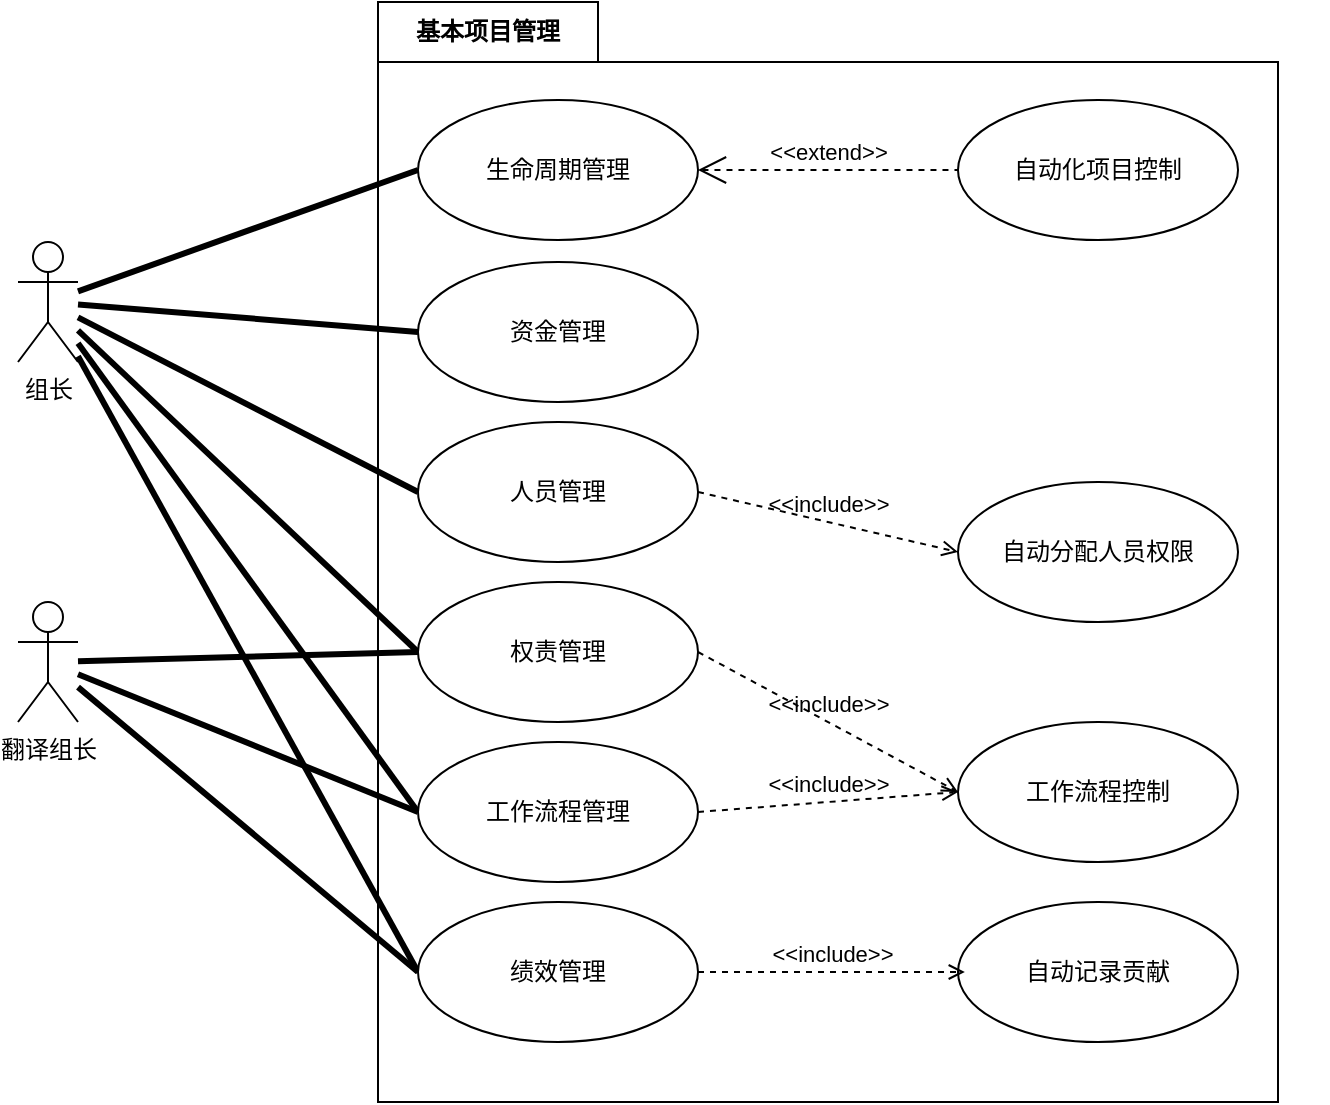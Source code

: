 <mxfile version="24.1.0" type="github">
  <diagram name="第 1 页" id="XMCmuNNpwi6yQyDi8KN_">
    <mxGraphModel dx="1840" dy="1106" grid="1" gridSize="10" guides="1" tooltips="1" connect="1" arrows="1" fold="1" page="1" pageScale="1" pageWidth="827" pageHeight="1169" math="0" shadow="0">
      <root>
        <mxCell id="0" />
        <mxCell id="1" parent="0" />
        <mxCell id="w03qMkmHj91M_tau26hN-1" value="组长" style="shape=umlActor;verticalLabelPosition=bottom;verticalAlign=top;html=1;" vertex="1" parent="1">
          <mxGeometry x="40" y="200" width="30" height="60" as="geometry" />
        </mxCell>
        <mxCell id="w03qMkmHj91M_tau26hN-21" value="基本项目管理" style="shape=folder;fontStyle=1;tabWidth=110;tabHeight=30;tabPosition=left;html=1;boundedLbl=1;labelInHeader=1;container=0;collapsible=0;whiteSpace=wrap;" vertex="1" parent="1">
          <mxGeometry x="220" y="80" width="450" height="550" as="geometry" />
        </mxCell>
        <mxCell id="w03qMkmHj91M_tau26hN-27" value="" style="endArrow=none;startArrow=none;endFill=0;startFill=0;endSize=8;html=1;verticalAlign=bottom;labelBackgroundColor=none;strokeWidth=3;rounded=0;entryX=0;entryY=0.5;entryDx=0;entryDy=0;" edge="1" parent="1" source="w03qMkmHj91M_tau26hN-1" target="w03qMkmHj91M_tau26hN-15">
          <mxGeometry width="160" relative="1" as="geometry">
            <mxPoint x="70" y="380" as="sourcePoint" />
            <mxPoint x="230" y="380" as="targetPoint" />
          </mxGeometry>
        </mxCell>
        <mxCell id="w03qMkmHj91M_tau26hN-28" value="" style="endArrow=none;startArrow=none;endFill=0;startFill=0;endSize=8;html=1;verticalAlign=bottom;labelBackgroundColor=none;strokeWidth=3;rounded=0;entryX=0;entryY=0.5;entryDx=0;entryDy=0;" edge="1" parent="1" source="w03qMkmHj91M_tau26hN-1" target="w03qMkmHj91M_tau26hN-16">
          <mxGeometry width="160" relative="1" as="geometry">
            <mxPoint x="620" y="686" as="sourcePoint" />
            <mxPoint x="690" y="640" as="targetPoint" />
          </mxGeometry>
        </mxCell>
        <mxCell id="w03qMkmHj91M_tau26hN-29" value="" style="endArrow=none;startArrow=none;endFill=0;startFill=0;endSize=8;html=1;verticalAlign=bottom;labelBackgroundColor=none;strokeWidth=3;rounded=0;entryX=0;entryY=0.5;entryDx=0;entryDy=0;" edge="1" parent="1" source="w03qMkmHj91M_tau26hN-1" target="w03qMkmHj91M_tau26hN-17">
          <mxGeometry width="160" relative="1" as="geometry">
            <mxPoint x="620" y="686" as="sourcePoint" />
            <mxPoint x="690" y="640" as="targetPoint" />
          </mxGeometry>
        </mxCell>
        <mxCell id="w03qMkmHj91M_tau26hN-32" value="" style="endArrow=none;startArrow=none;endFill=0;startFill=0;endSize=8;html=1;verticalAlign=bottom;labelBackgroundColor=none;strokeWidth=3;rounded=0;exitX=0;exitY=0.5;exitDx=0;exitDy=0;" edge="1" parent="1" source="w03qMkmHj91M_tau26hN-18" target="w03qMkmHj91M_tau26hN-1">
          <mxGeometry width="160" relative="1" as="geometry">
            <mxPoint x="20" y="666" as="sourcePoint" />
            <mxPoint x="90" y="620" as="targetPoint" />
          </mxGeometry>
        </mxCell>
        <mxCell id="w03qMkmHj91M_tau26hN-33" value="" style="endArrow=none;startArrow=none;endFill=0;startFill=0;endSize=8;html=1;verticalAlign=bottom;labelBackgroundColor=none;strokeWidth=3;rounded=0;exitX=0;exitY=0.5;exitDx=0;exitDy=0;" edge="1" parent="1" source="w03qMkmHj91M_tau26hN-19" target="w03qMkmHj91M_tau26hN-1">
          <mxGeometry width="160" relative="1" as="geometry">
            <mxPoint x="50" y="656" as="sourcePoint" />
            <mxPoint x="120" y="610" as="targetPoint" />
          </mxGeometry>
        </mxCell>
        <mxCell id="w03qMkmHj91M_tau26hN-34" value="" style="endArrow=none;startArrow=none;endFill=0;startFill=0;endSize=8;html=1;verticalAlign=bottom;labelBackgroundColor=none;strokeWidth=3;rounded=0;exitX=0;exitY=0.5;exitDx=0;exitDy=0;" edge="1" parent="1" source="w03qMkmHj91M_tau26hN-20" target="w03qMkmHj91M_tau26hN-1">
          <mxGeometry width="160" relative="1" as="geometry">
            <mxPoint x="20" y="736" as="sourcePoint" />
            <mxPoint x="90" y="690" as="targetPoint" />
          </mxGeometry>
        </mxCell>
        <mxCell id="w03qMkmHj91M_tau26hN-35" value="翻译组长" style="shape=umlActor;html=1;verticalLabelPosition=bottom;verticalAlign=top;align=center;" vertex="1" parent="1">
          <mxGeometry x="40" y="380" width="30" height="60" as="geometry" />
        </mxCell>
        <mxCell id="w03qMkmHj91M_tau26hN-38" value="" style="endArrow=none;startArrow=none;endFill=0;startFill=0;endSize=8;html=1;verticalAlign=bottom;labelBackgroundColor=none;strokeWidth=3;rounded=0;exitX=0;exitY=0.5;exitDx=0;exitDy=0;" edge="1" parent="1" source="w03qMkmHj91M_tau26hN-16" target="w03qMkmHj91M_tau26hN-35">
          <mxGeometry width="160" relative="1" as="geometry">
            <mxPoint x="110" y="660" as="sourcePoint" />
            <mxPoint x="200" y="580" as="targetPoint" />
          </mxGeometry>
        </mxCell>
        <mxCell id="w03qMkmHj91M_tau26hN-39" value="" style="endArrow=none;startArrow=none;endFill=0;startFill=0;endSize=8;html=1;verticalAlign=bottom;labelBackgroundColor=none;strokeWidth=3;rounded=0;exitX=0;exitY=0.5;exitDx=0;exitDy=0;" edge="1" parent="1" source="w03qMkmHj91M_tau26hN-18" target="w03qMkmHj91M_tau26hN-35">
          <mxGeometry width="160" relative="1" as="geometry">
            <mxPoint x="10" y="586" as="sourcePoint" />
            <mxPoint x="80" y="540" as="targetPoint" />
          </mxGeometry>
        </mxCell>
        <mxCell id="w03qMkmHj91M_tau26hN-40" value="" style="endArrow=none;startArrow=none;endFill=0;startFill=0;endSize=8;html=1;verticalAlign=bottom;labelBackgroundColor=none;strokeWidth=3;rounded=0;exitX=0;exitY=0.5;exitDx=0;exitDy=0;" edge="1" parent="1" source="w03qMkmHj91M_tau26hN-19" target="w03qMkmHj91M_tau26hN-35">
          <mxGeometry width="160" relative="1" as="geometry">
            <mxPoint x="50" y="586" as="sourcePoint" />
            <mxPoint x="120" y="540" as="targetPoint" />
          </mxGeometry>
        </mxCell>
        <mxCell id="w03qMkmHj91M_tau26hN-22" value="" style="html=1;strokeColor=none;resizeWidth=1;resizeHeight=1;fillColor=none;part=1;connectable=0;allowArrows=0;deletable=0;whiteSpace=wrap;" vertex="1" parent="1">
          <mxGeometry x="195" y="110" width="500" height="441" as="geometry">
            <mxPoint y="30" as="offset" />
          </mxGeometry>
        </mxCell>
        <mxCell id="w03qMkmHj91M_tau26hN-15" value="生命周期管理" style="ellipse;whiteSpace=wrap;html=1;" vertex="1" parent="1">
          <mxGeometry x="240" y="129" width="140" height="70" as="geometry" />
        </mxCell>
        <mxCell id="w03qMkmHj91M_tau26hN-16" value="工作流程管理" style="ellipse;whiteSpace=wrap;html=1;" vertex="1" parent="1">
          <mxGeometry x="240" y="450" width="140" height="70" as="geometry" />
        </mxCell>
        <mxCell id="w03qMkmHj91M_tau26hN-17" value="人员管理" style="ellipse;whiteSpace=wrap;html=1;" vertex="1" parent="1">
          <mxGeometry x="240" y="290" width="140" height="70" as="geometry" />
        </mxCell>
        <mxCell id="w03qMkmHj91M_tau26hN-18" value="权责管理" style="ellipse;whiteSpace=wrap;html=1;" vertex="1" parent="1">
          <mxGeometry x="240" y="370" width="140" height="70" as="geometry" />
        </mxCell>
        <mxCell id="w03qMkmHj91M_tau26hN-19" value="绩效管理" style="ellipse;whiteSpace=wrap;html=1;" vertex="1" parent="1">
          <mxGeometry x="240" y="530" width="140" height="70" as="geometry" />
        </mxCell>
        <mxCell id="w03qMkmHj91M_tau26hN-20" value="资金管理" style="ellipse;whiteSpace=wrap;html=1;" vertex="1" parent="1">
          <mxGeometry x="240" y="210" width="140" height="70" as="geometry" />
        </mxCell>
        <mxCell id="w03qMkmHj91M_tau26hN-41" value="自动分配人员权限" style="ellipse;whiteSpace=wrap;html=1;" vertex="1" parent="1">
          <mxGeometry x="510" y="320" width="140" height="70" as="geometry" />
        </mxCell>
        <mxCell id="w03qMkmHj91M_tau26hN-42" value="工作流程控制" style="ellipse;whiteSpace=wrap;html=1;" vertex="1" parent="1">
          <mxGeometry x="510" y="440" width="140" height="70" as="geometry" />
        </mxCell>
        <mxCell id="w03qMkmHj91M_tau26hN-43" value="自动记录贡献" style="ellipse;whiteSpace=wrap;html=1;" vertex="1" parent="1">
          <mxGeometry x="510" y="530" width="140" height="70" as="geometry" />
        </mxCell>
        <mxCell id="w03qMkmHj91M_tau26hN-45" value="&amp;lt;&amp;lt;include&amp;gt;&amp;gt;" style="html=1;verticalAlign=bottom;labelBackgroundColor=none;endArrow=open;endFill=0;dashed=1;rounded=0;exitX=1;exitY=0.5;exitDx=0;exitDy=0;entryX=0;entryY=0.5;entryDx=0;entryDy=0;" edge="1" parent="1" source="w03qMkmHj91M_tau26hN-17" target="w03qMkmHj91M_tau26hN-41">
          <mxGeometry width="160" relative="1" as="geometry">
            <mxPoint x="420" y="310" as="sourcePoint" />
            <mxPoint x="580" y="310" as="targetPoint" />
          </mxGeometry>
        </mxCell>
        <mxCell id="w03qMkmHj91M_tau26hN-46" value="&amp;lt;&amp;lt;include&amp;gt;&amp;gt;" style="html=1;verticalAlign=bottom;labelBackgroundColor=none;endArrow=open;endFill=0;dashed=1;rounded=0;exitX=1;exitY=0.5;exitDx=0;exitDy=0;entryX=0;entryY=0.5;entryDx=0;entryDy=0;" edge="1" parent="1" source="w03qMkmHj91M_tau26hN-18" target="w03qMkmHj91M_tau26hN-42">
          <mxGeometry width="160" relative="1" as="geometry">
            <mxPoint x="150" y="610" as="sourcePoint" />
            <mxPoint x="280" y="640" as="targetPoint" />
          </mxGeometry>
        </mxCell>
        <mxCell id="w03qMkmHj91M_tau26hN-47" value="&amp;lt;&amp;lt;include&amp;gt;&amp;gt;" style="html=1;verticalAlign=bottom;labelBackgroundColor=none;endArrow=open;endFill=0;dashed=1;rounded=0;exitX=1;exitY=0.5;exitDx=0;exitDy=0;entryX=0;entryY=0.5;entryDx=0;entryDy=0;" edge="1" parent="1" source="w03qMkmHj91M_tau26hN-16" target="w03qMkmHj91M_tau26hN-42">
          <mxGeometry width="160" relative="1" as="geometry">
            <mxPoint x="380" y="480" as="sourcePoint" />
            <mxPoint x="510" y="480" as="targetPoint" />
          </mxGeometry>
        </mxCell>
        <mxCell id="w03qMkmHj91M_tau26hN-49" value="&amp;lt;&amp;lt;include&amp;gt;&amp;gt;" style="html=1;verticalAlign=bottom;labelBackgroundColor=none;endArrow=open;endFill=0;dashed=1;rounded=0;exitX=1;exitY=0.5;exitDx=0;exitDy=0;entryX=0;entryY=0.5;entryDx=0;entryDy=0;" edge="1" parent="1" source="w03qMkmHj91M_tau26hN-19">
          <mxGeometry width="160" relative="1" as="geometry">
            <mxPoint x="380" y="565" as="sourcePoint" />
            <mxPoint x="513.417" y="565" as="targetPoint" />
          </mxGeometry>
        </mxCell>
        <mxCell id="w03qMkmHj91M_tau26hN-51" value="自动化项目控制" style="ellipse;whiteSpace=wrap;html=1;" vertex="1" parent="1">
          <mxGeometry x="510" y="129" width="140" height="70" as="geometry" />
        </mxCell>
        <mxCell id="w03qMkmHj91M_tau26hN-52" value="&amp;lt;&amp;lt;extend&amp;gt;&amp;gt;" style="edgeStyle=none;html=1;startArrow=open;endArrow=none;startSize=12;verticalAlign=bottom;dashed=1;labelBackgroundColor=none;rounded=0;entryX=0;entryY=0.5;entryDx=0;entryDy=0;exitX=1;exitY=0.5;exitDx=0;exitDy=0;" edge="1" parent="1" source="w03qMkmHj91M_tau26hN-15" target="w03qMkmHj91M_tau26hN-51">
          <mxGeometry width="160" relative="1" as="geometry">
            <mxPoint x="750" y="200" as="sourcePoint" />
            <mxPoint x="910" y="200" as="targetPoint" />
          </mxGeometry>
        </mxCell>
      </root>
    </mxGraphModel>
  </diagram>
</mxfile>
